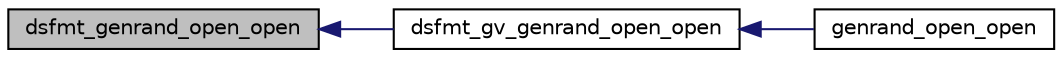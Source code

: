 digraph "dsfmt_genrand_open_open"
{
 // INTERACTIVE_SVG=YES
  edge [fontname="Helvetica",fontsize="10",labelfontname="Helvetica",labelfontsize="10"];
  node [fontname="Helvetica",fontsize="10",shape=record];
  rankdir="LR";
  Node1 [label="dsfmt_genrand_open_open",height=0.2,width=0.4,color="black", fillcolor="grey75", style="filled", fontcolor="black"];
  Node1 -> Node2 [dir="back",color="midnightblue",fontsize="10",style="solid",fontname="Helvetica"];
  Node2 [label="dsfmt_gv_genrand_open_open",height=0.2,width=0.4,color="black", fillcolor="white", style="filled",URL="$d_s_f_m_t_8h.html#a27b4a95b9fd7066d55d414f385237447"];
  Node2 -> Node3 [dir="back",color="midnightblue",fontsize="10",style="solid",fontname="Helvetica"];
  Node3 [label="genrand_open_open",height=0.2,width=0.4,color="black", fillcolor="white", style="filled",URL="$d_s_f_m_t_8h.html#a4ddba4b9c32e5e347acdd26bf679350e"];
}
